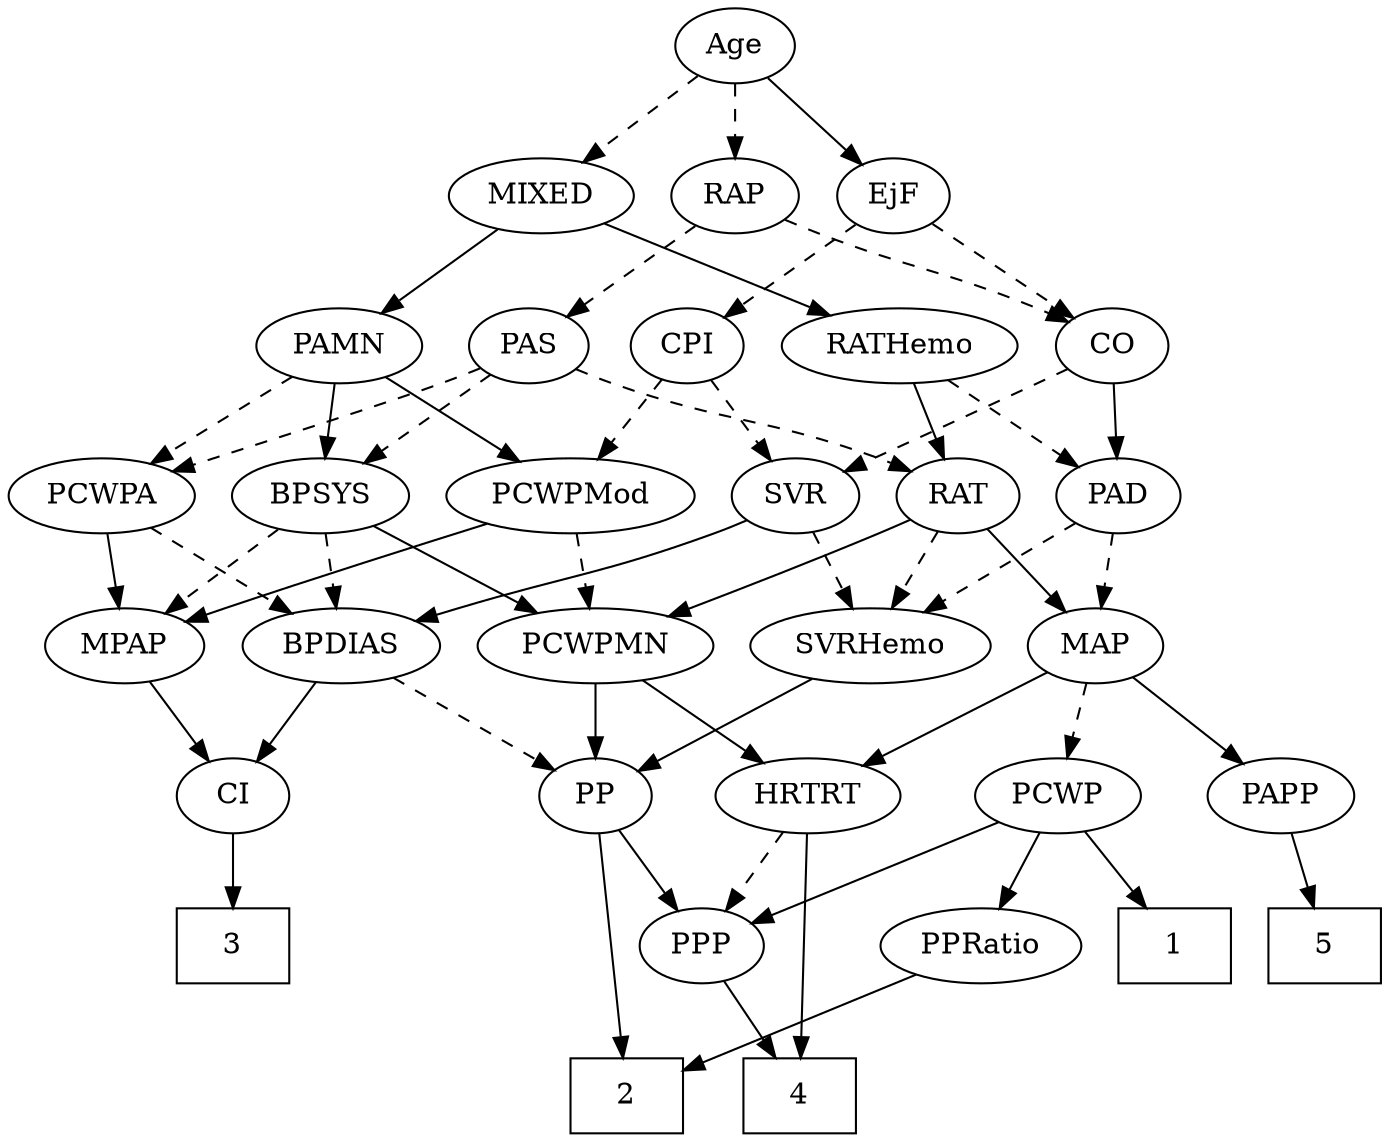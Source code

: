 strict digraph {
	graph [bb="0,0,616.6,540"];
	node [label="\N"];
	1	[height=0.5,
		pos="517.6,90",
		shape=box,
		width=0.75];
	2	[height=0.5,
		pos="273.6,18",
		shape=box,
		width=0.75];
	3	[height=0.5,
		pos="104.6,90",
		shape=box,
		width=0.75];
	4	[height=0.5,
		pos="354.6,18",
		shape=box,
		width=0.75];
	5	[height=0.5,
		pos="589.6,90",
		shape=box,
		width=0.75];
	Age	[height=0.5,
		pos="321.6,522",
		width=0.75];
	EjF	[height=0.5,
		pos="394.6,450",
		width=0.75];
	Age -> EjF	[pos="e,379.85,465.14 336.37,506.83 346.76,496.87 360.84,483.37 372.55,472.14",
		style=solid];
	RAP	[height=0.5,
		pos="321.6,450",
		width=0.77632];
	Age -> RAP	[pos="e,321.6,468.1 321.6,503.7 321.6,495.98 321.6,486.71 321.6,478.11",
		style=dashed];
	MIXED	[height=0.5,
		pos="235.6,450",
		width=1.1193];
	Age -> MIXED	[pos="e,254.22,466.16 305.01,507.5 292.86,497.61 276.1,483.96 262.09,472.56",
		style=dashed];
	CO	[height=0.5,
		pos="489.6,378",
		width=0.75];
	EjF -> CO	[pos="e,471.96,391.99 412.02,436.16 426.53,425.47 447.39,410.1 463.83,397.99",
		style=dashed];
	CPI	[height=0.5,
		pos="301.6,378",
		width=0.75];
	EjF -> CPI	[pos="e,319.01,392.11 377.1,435.83 363.07,425.27 343.18,410.3 327.33,398.37",
		style=dashed];
	RAP -> CO	[pos="e,468.4,389.35 343.4,438.68 348.37,436.42 353.64,434.07 358.6,432 400.25,414.56 412.04,413.65 453.6,396 455.41,395.23 457.26,394.42 \
459.13,393.59",
		style=dashed];
	PAS	[height=0.5,
		pos="228.6,378",
		width=0.75];
	RAP -> PAS	[pos="e,246.01,392.11 304.1,435.83 290.07,425.27 270.18,410.3 254.33,398.37",
		style=dashed];
	PAMN	[height=0.5,
		pos="144.6,378",
		width=1.011];
	MIXED -> PAMN	[pos="e,163.56,393.58 216.3,434.15 203.3,424.16 185.98,410.83 171.61,399.78",
		style=solid];
	RATHemo	[height=0.5,
		pos="395.6,378",
		width=1.3721];
	MIXED -> RATHemo	[pos="e,365.33,392.24 263.47,436.81 289.05,425.62 327.22,408.91 355.97,396.34",
		style=solid];
	MPAP	[height=0.5,
		pos="56.596,234",
		width=0.97491];
	CI	[height=0.5,
		pos="104.6,162",
		width=0.75];
	MPAP -> CI	[pos="e,93.854,178.67 67.729,216.76 73.751,207.98 81.307,196.96 88.009,187.19",
		style=solid];
	BPSYS	[height=0.5,
		pos="138.6,306",
		width=1.0471];
	BPSYS -> MPAP	[pos="e,74.073,249.92 120.8,289.81 109.44,280.11 94.539,267.39 81.951,256.64",
		style=dashed];
	PCWPMN	[height=0.5,
		pos="261.6,234",
		width=1.3902];
	BPSYS -> PCWPMN	[pos="e,235.71,249.73 162.02,291.67 180.36,281.23 206.14,266.56 226.87,254.76",
		style=solid];
	BPDIAS	[height=0.5,
		pos="151.6,234",
		width=1.1735];
	BPSYS -> BPDIAS	[pos="e,148.39,252.28 141.74,288.05 143.17,280.35 144.91,271.03 146.51,262.36",
		style=dashed];
	PAD	[height=0.5,
		pos="491.6,306",
		width=0.79437];
	SVRHemo	[height=0.5,
		pos="379.6,234",
		width=1.3902];
	PAD -> SVRHemo	[pos="e,403.55,249.97 472.09,292.81 455.57,282.48 431.54,267.46 412.11,255.32",
		style=dashed];
	MAP	[height=0.5,
		pos="478.6,234",
		width=0.84854];
	PAD -> MAP	[pos="e,481.8,252.28 488.45,288.05 487.02,280.35 485.29,271.03 483.68,262.36",
		style=dashed];
	CO -> PAD	[pos="e,491.11,324.1 490.09,359.7 490.31,351.98 490.58,342.71 490.82,334.11",
		style=solid];
	SVR	[height=0.5,
		pos="344.6,306",
		width=0.77632];
	CO -> SVR	[pos="e,366.55,317.6 468.2,366.67 443.82,354.9 403.75,335.56 375.86,322.09",
		style=dashed];
	PAS -> BPSYS	[pos="e,157.63,321.8 211.67,363.83 198.69,353.74 180.53,339.62 165.56,327.98",
		style=dashed];
	RAT	[height=0.5,
		pos="417.6,306",
		width=0.75827];
	PAS -> RAT	[pos="e,396.49,317.57 249.92,366.63 255,364.32 260.45,361.97 265.6,360 316.01,340.69 331.29,343.57 381.6,324 383.43,323.29 385.31,322.52 \
387.18,321.72",
		style=dashed];
	PCWPA	[height=0.5,
		pos="41.596,306",
		width=1.1555];
	PAS -> PCWPA	[pos="e,72.857,317.92 206.84,367.21 201.25,364.78 195.23,362.23 189.6,360 169.83,352.16 119.28,334.22 82.751,321.39",
		style=dashed];
	PAMN -> BPSYS	[pos="e,140.06,324.1 143.11,359.7 142.45,351.98 141.66,342.71 140.92,334.11",
		style=solid];
	PCWPMod	[height=0.5,
		pos="246.6,306",
		width=1.4443];
	PAMN -> PCWPMod	[pos="e,224.22,322.36 165.24,362.83 179.68,352.92 199.22,339.51 215.54,328.31",
		style=solid];
	PAMN -> PCWPA	[pos="e,63.118,321.63 123.75,362.83 108.74,352.63 88.25,338.71 71.493,327.32",
		style=dashed];
	RATHemo -> PAD	[pos="e,473.57,320.14 416.9,361.46 431.12,351.09 449.93,337.38 465.12,326.31",
		style=dashed];
	RATHemo -> RAT	[pos="e,412.32,323.79 400.92,360.05 403.44,352.06 406.49,342.33 409.3,333.4",
		style=solid];
	CPI -> SVR	[pos="e,334.58,323.31 311.35,361.12 316.67,352.47 323.36,341.58 329.34,331.83",
		style=dashed];
	CPI -> PCWPMod	[pos="e,259.66,323.63 289.66,361.81 282.75,353.02 273.88,341.73 265.99,331.69",
		style=dashed];
	RAT -> PCWPMN	[pos="e,292.27,248.29 395.94,294.66 391.22,292.44 386.25,290.13 381.6,288 355.01,275.86 324.93,262.57 301.53,252.34",
		style=solid];
	RAT -> SVRHemo	[pos="e,388.89,252.12 408.78,288.76 404.31,280.53 398.77,270.32 393.72,261.02",
		style=dashed];
	RAT -> MAP	[pos="e,464.96,250.64 430.83,289.81 438.87,280.58 449.3,268.61 458.36,258.22",
		style=solid];
	SVR -> SVRHemo	[pos="e,371.03,252.12 352.71,288.76 356.79,280.61 361.83,270.53 366.44,261.31",
		style=dashed];
	SVR -> BPDIAS	[pos="e,183.99,245.81 322.85,294.55 317.88,292.29 312.59,289.99 307.6,288 296.72,283.67 235.93,263.19 193.53,249",
		style=solid];
	PCWPMod -> MPAP	[pos="e,84.025,245.7 211.71,292.56 182.09,281.95 138.47,266.19 100.6,252 98.248,251.12 95.831,250.21 93.397,249.28",
		style=solid];
	PCWPMod -> PCWPMN	[pos="e,257.93,252.1 250.3,287.7 251.96,279.98 253.94,270.71 255.79,262.11",
		style=dashed];
	PCWPA -> MPAP	[pos="e,52.894,252.28 45.227,288.05 46.898,280.26 48.92,270.82 50.794,262.08",
		style=solid];
	PCWPA -> BPDIAS	[pos="e,129.1,249.32 64.122,290.67 80.435,280.28 102.69,266.12 120.66,254.68",
		style=dashed];
	PP	[height=0.5,
		pos="261.6,162",
		width=0.75];
	PCWPMN -> PP	[pos="e,261.6,180.1 261.6,215.7 261.6,207.98 261.6,198.71 261.6,190.11",
		style=solid];
	HRTRT	[height=0.5,
		pos="352.6,162",
		width=1.1013];
	PCWPMN -> HRTRT	[pos="e,333.39,177.77 281.79,217.46 294.54,207.66 311.18,194.86 325.12,184.14",
		style=solid];
	SVRHemo -> PP	[pos="e,281.23,174.65 354.86,218.33 335.96,207.11 309.87,191.64 290.1,179.91",
		style=solid];
	BPDIAS -> PP	[pos="e,242.76,174.99 174.12,218.67 191.52,207.6 215.66,192.23 234.18,180.45",
		style=dashed];
	BPDIAS -> CI	[pos="e,115.33,178.99 140.46,216.41 134.64,207.74 127.41,196.97 120.96,187.38",
		style=solid];
	PCWP	[height=0.5,
		pos="461.6,162",
		width=0.97491];
	MAP -> PCWP	[pos="e,465.79,180.28 474.48,216.05 472.59,208.26 470.3,198.82 468.17,190.08",
		style=dashed];
	PAPP	[height=0.5,
		pos="567.6,162",
		width=0.88464];
	MAP -> PAPP	[pos="e,549.74,177.04 496.18,219.17 509.14,208.98 526.97,194.95 541.58,183.46",
		style=solid];
	MAP -> HRTRT	[pos="e,376.66,176.37 457.22,221.13 437.6,210.22 408.22,193.9 385.59,181.33",
		style=solid];
	PP -> 2	[pos="e,272.14,36.189 263.04,143.87 265.09,119.67 268.85,75.211 271.28,46.393",
		style=solid];
	PPP	[height=0.5,
		pos="309.6,90",
		width=0.75];
	PP -> PPP	[pos="e,298.75,106.82 272.49,145.12 278.56,136.26 286.26,125.04 293.06,115.12",
		style=solid];
	PPP -> 4	[pos="e,343.48,36.292 319.81,73.116 325.15,64.801 331.83,54.41 337.91,44.963",
		style=solid];
	PPRatio	[height=0.5,
		pos="432.6,90",
		width=1.1013];
	PPRatio -> 2	[pos="e,300.71,30.937 404.9,76.807 378.6,65.229 338.91,47.752 310.05,35.047",
		style=solid];
	PCWP -> 1	[pos="e,503.76,108.29 474.3,145.12 481.09,136.63 489.61,125.98 497.29,116.38",
		style=solid];
	PCWP -> PPP	[pos="e,331.18,100.94 436.15,149.28 409.85,137.17 368.74,118.24 340.56,105.26",
		style=solid];
	PCWP -> PPRatio	[pos="e,439.55,107.79 454.58,144.05 451.23,135.97 447.15,126.12 443.41,117.11",
		style=solid];
	CI -> 3	[pos="e,104.6,108.1 104.6,143.7 104.6,135.98 104.6,126.71 104.6,118.11",
		style=solid];
	PAPP -> 5	[pos="e,584.17,108.28 572.92,144.05 575.37,136.26 578.34,126.82 581.09,118.08",
		style=solid];
	HRTRT -> 4	[pos="e,354.35,36.189 352.84,143.87 353.18,119.67 353.8,75.211 354.21,46.393",
		style=solid];
	HRTRT -> PPP	[pos="e,319.42,106.99 342.41,144.41 337.14,135.83 330.6,125.19 324.75,115.67",
		style=dashed];
}
